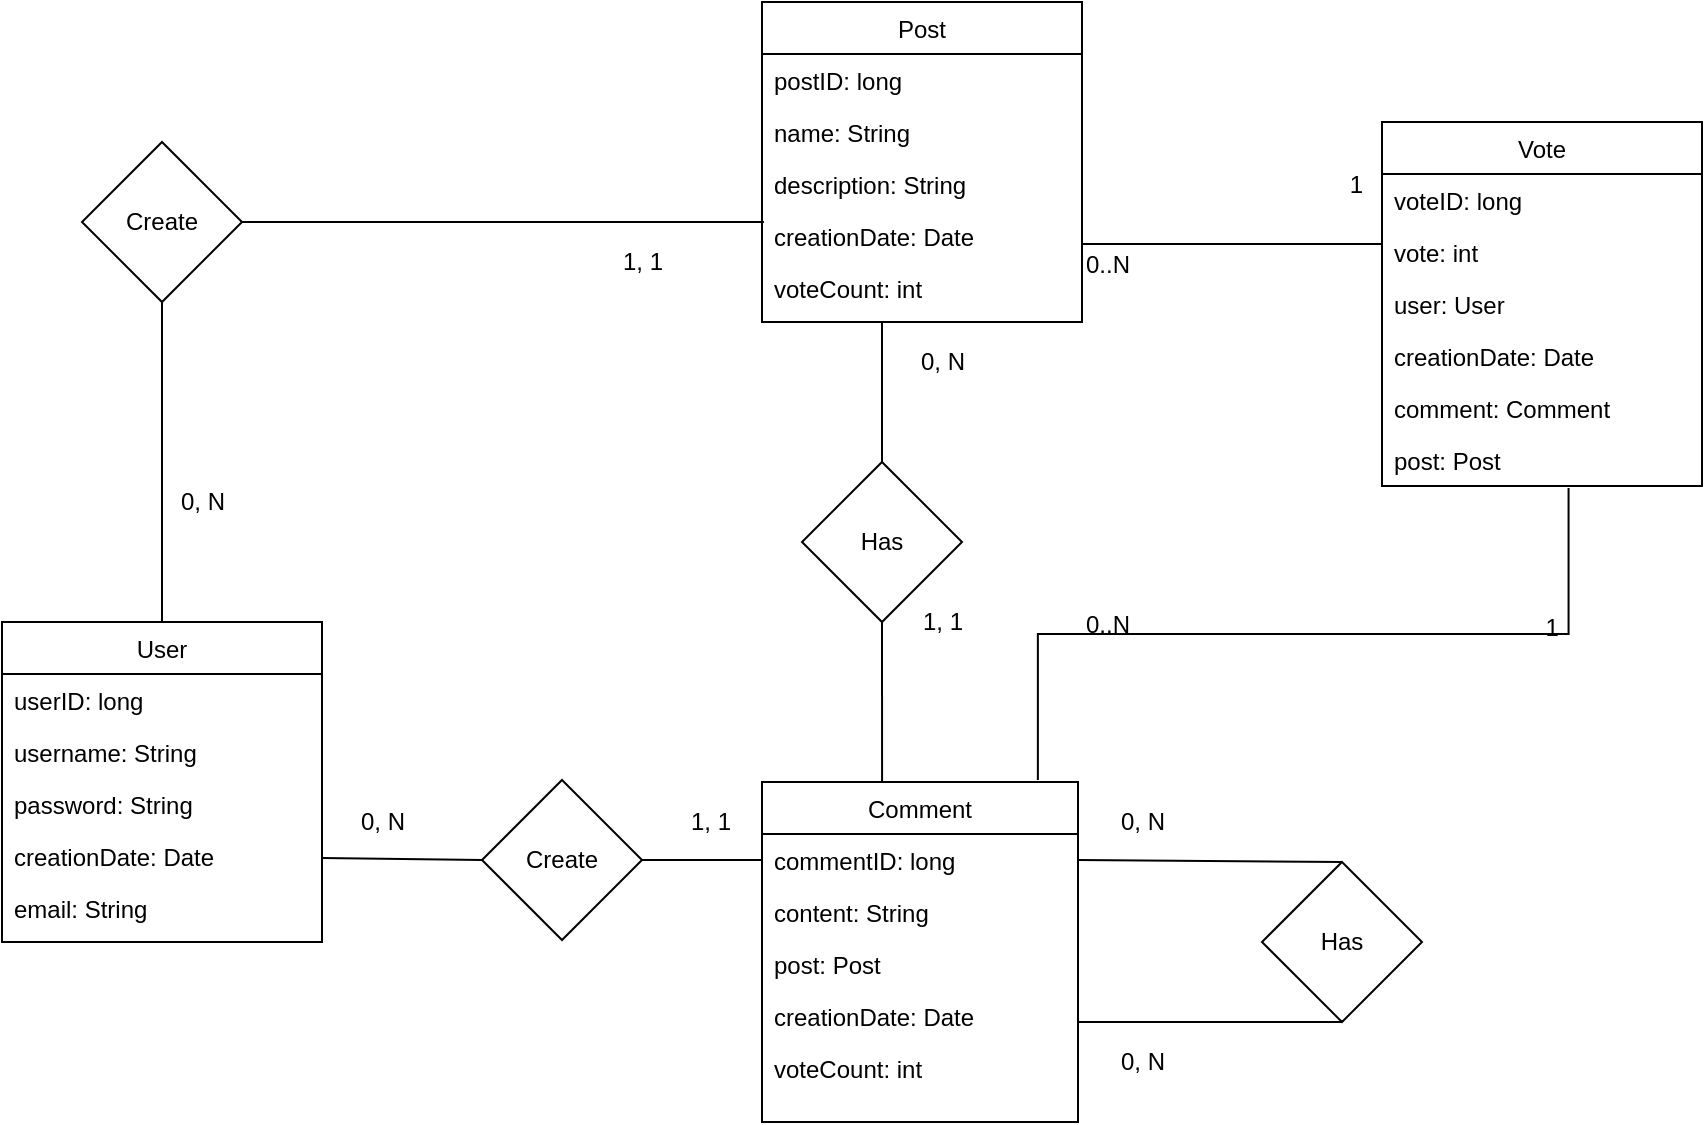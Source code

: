 <mxfile version="13.7.9" type="embed"><diagram id="C5RBs43oDa-KdzZeNtuy" name="Page-1"><mxGraphModel dx="821" dy="487" grid="1" gridSize="10" guides="1" tooltips="1" connect="1" arrows="1" fold="1" page="1" pageScale="1" pageWidth="827" pageHeight="1169" math="0" shadow="0"><root><mxCell id="WIyWlLk6GJQsqaUBKTNV-0"/><mxCell id="WIyWlLk6GJQsqaUBKTNV-1" parent="WIyWlLk6GJQsqaUBKTNV-0"/><mxCell id="7dbB2nxjPek2u6hRPhPS-47" value="" style="endArrow=none;shadow=0;strokeWidth=1;rounded=0;endFill=0;edgeStyle=elbowEdgeStyle;elbow=vertical;entryX=1;entryY=0.5;entryDx=0;entryDy=0;exitX=0;exitY=0.5;exitDx=0;exitDy=0;" parent="WIyWlLk6GJQsqaUBKTNV-1" source="7dbB2nxjPek2u6hRPhPS-40" target="zkfFHV4jXpPFQw0GAbJ--20" edge="1"><mxGeometry x="0.5" y="41" relative="1" as="geometry"><mxPoint x="508" y="258" as="sourcePoint"/><mxPoint x="508" y="350" as="targetPoint"/><mxPoint x="-40" y="32" as="offset"/></mxGeometry></mxCell><mxCell id="7dbB2nxjPek2u6hRPhPS-48" value="0..N" style="resizable=0;align=left;verticalAlign=bottom;labelBackgroundColor=none;fontSize=12;" parent="7dbB2nxjPek2u6hRPhPS-47" connectable="0" vertex="1"><mxGeometry x="-1" relative="1" as="geometry"><mxPoint x="-150" y="-11" as="offset"/></mxGeometry></mxCell><mxCell id="7dbB2nxjPek2u6hRPhPS-49" value="1" style="resizable=0;align=right;verticalAlign=bottom;labelBackgroundColor=none;fontSize=12;" parent="7dbB2nxjPek2u6hRPhPS-47" connectable="0" vertex="1"><mxGeometry x="1" relative="1" as="geometry"><mxPoint x="142" y="9" as="offset"/></mxGeometry></mxCell><mxCell id="7dbB2nxjPek2u6hRPhPS-72" value="" style="endArrow=none;shadow=0;strokeWidth=1;rounded=0;endFill=0;edgeStyle=elbowEdgeStyle;elbow=vertical;entryX=0.873;entryY=-0.006;entryDx=0;entryDy=0;exitX=0.583;exitY=1.038;exitDx=0;exitDy=0;entryPerimeter=0;exitPerimeter=0;" parent="WIyWlLk6GJQsqaUBKTNV-1" source="7dbB2nxjPek2u6hRPhPS-46" target="7dbB2nxjPek2u6hRPhPS-4" edge="1"><mxGeometry x="0.5" y="41" relative="1" as="geometry"><mxPoint x="740" y="171" as="sourcePoint"/><mxPoint x="588" y="141" as="targetPoint"/><mxPoint x="-40" y="32" as="offset"/></mxGeometry></mxCell><mxCell id="7dbB2nxjPek2u6hRPhPS-73" value="0..N" style="resizable=0;align=left;verticalAlign=bottom;labelBackgroundColor=none;fontSize=12;" parent="7dbB2nxjPek2u6hRPhPS-72" connectable="0" vertex="1"><mxGeometry x="-1" relative="1" as="geometry"><mxPoint x="-243.28" y="77.01" as="offset"/></mxGeometry></mxCell><mxCell id="7dbB2nxjPek2u6hRPhPS-74" value="1" style="resizable=0;align=right;verticalAlign=bottom;labelBackgroundColor=none;fontSize=12;" parent="7dbB2nxjPek2u6hRPhPS-72" connectable="0" vertex="1"><mxGeometry x="1" relative="1" as="geometry"><mxPoint x="262" y="-67.71" as="offset"/></mxGeometry></mxCell><mxCell id="7dbB2nxjPek2u6hRPhPS-37" value="Vote" style="swimlane;fontStyle=0;align=center;verticalAlign=top;childLayout=stackLayout;horizontal=1;startSize=26;horizontalStack=0;resizeParent=1;resizeLast=0;collapsible=1;marginBottom=0;rounded=0;shadow=0;strokeWidth=1;" parent="WIyWlLk6GJQsqaUBKTNV-1" vertex="1"><mxGeometry x="730" y="70" width="160" height="182" as="geometry"><mxRectangle x="550" y="140" width="160" height="26" as="alternateBounds"/></mxGeometry></mxCell><mxCell id="7dbB2nxjPek2u6hRPhPS-38" value="voteID: long" style="text;align=left;verticalAlign=top;spacingLeft=4;spacingRight=4;overflow=hidden;rotatable=0;points=[[0,0.5],[1,0.5]];portConstraint=eastwest;" parent="7dbB2nxjPek2u6hRPhPS-37" vertex="1"><mxGeometry y="26" width="160" height="26" as="geometry"/></mxCell><mxCell id="7dbB2nxjPek2u6hRPhPS-39" value="vote: int" style="text;align=left;verticalAlign=top;spacingLeft=4;spacingRight=4;overflow=hidden;rotatable=0;points=[[0,0.5],[1,0.5]];portConstraint=eastwest;rounded=0;shadow=0;html=0;" parent="7dbB2nxjPek2u6hRPhPS-37" vertex="1"><mxGeometry y="52" width="160" height="26" as="geometry"/></mxCell><mxCell id="7dbB2nxjPek2u6hRPhPS-40" value="user: User" style="text;align=left;verticalAlign=top;spacingLeft=4;spacingRight=4;overflow=hidden;rotatable=0;points=[[0,0.5],[1,0.5]];portConstraint=eastwest;rounded=0;shadow=0;html=0;" parent="7dbB2nxjPek2u6hRPhPS-37" vertex="1"><mxGeometry y="78" width="160" height="26" as="geometry"/></mxCell><mxCell id="7dbB2nxjPek2u6hRPhPS-41" value="creationDate: Date" style="text;align=left;verticalAlign=top;spacingLeft=4;spacingRight=4;overflow=hidden;rotatable=0;points=[[0,0.5],[1,0.5]];portConstraint=eastwest;rounded=0;shadow=0;html=0;" parent="7dbB2nxjPek2u6hRPhPS-37" vertex="1"><mxGeometry y="104" width="160" height="26" as="geometry"/></mxCell><mxCell id="7dbB2nxjPek2u6hRPhPS-45" value="comment: Comment" style="text;align=left;verticalAlign=top;spacingLeft=4;spacingRight=4;overflow=hidden;rotatable=0;points=[[0,0.5],[1,0.5]];portConstraint=eastwest;rounded=0;shadow=0;html=0;" parent="7dbB2nxjPek2u6hRPhPS-37" vertex="1"><mxGeometry y="130" width="160" height="26" as="geometry"/></mxCell><mxCell id="7dbB2nxjPek2u6hRPhPS-46" value="post: Post" style="text;align=left;verticalAlign=top;spacingLeft=4;spacingRight=4;overflow=hidden;rotatable=0;points=[[0,0.5],[1,0.5]];portConstraint=eastwest;rounded=0;shadow=0;html=0;" parent="7dbB2nxjPek2u6hRPhPS-37" vertex="1"><mxGeometry y="156" width="160" height="26" as="geometry"/></mxCell><mxCell id="0" value="Create" style="rhombus;whiteSpace=wrap;html=1;" vertex="1" parent="WIyWlLk6GJQsqaUBKTNV-1"><mxGeometry x="80" y="80" width="80" height="80" as="geometry"/></mxCell><mxCell id="3" value="" style="endArrow=none;html=1;entryX=0.5;entryY=1;entryDx=0;entryDy=0;exitX=0.5;exitY=0;exitDx=0;exitDy=0;" edge="1" parent="WIyWlLk6GJQsqaUBKTNV-1" source="7dbB2nxjPek2u6hRPhPS-18" target="0"><mxGeometry width="50" height="50" relative="1" as="geometry"><mxPoint x="90" y="260" as="sourcePoint"/><mxPoint x="140" y="210" as="targetPoint"/></mxGeometry></mxCell><mxCell id="4" value="" style="endArrow=none;html=1;exitX=1;exitY=0.5;exitDx=0;exitDy=0;entryX=0.006;entryY=0.231;entryDx=0;entryDy=0;entryPerimeter=0;" edge="1" parent="WIyWlLk6GJQsqaUBKTNV-1" source="0" target="7dbB2nxjPek2u6hRPhPS-2"><mxGeometry width="50" height="50" relative="1" as="geometry"><mxPoint x="230" y="200" as="sourcePoint"/><mxPoint x="400" y="100" as="targetPoint"/></mxGeometry></mxCell><mxCell id="5" value="0, N" style="text;html=1;align=center;verticalAlign=middle;resizable=0;points=[];autosize=1;" vertex="1" parent="WIyWlLk6GJQsqaUBKTNV-1"><mxGeometry x="120" y="250" width="40" height="20" as="geometry"/></mxCell><mxCell id="6" value="1, 1" style="text;html=1;align=center;verticalAlign=middle;resizable=0;points=[];autosize=1;" vertex="1" parent="WIyWlLk6GJQsqaUBKTNV-1"><mxGeometry x="340" y="130" width="40" height="20" as="geometry"/></mxCell><mxCell id="9" value="Create" style="rhombus;whiteSpace=wrap;html=1;" vertex="1" parent="WIyWlLk6GJQsqaUBKTNV-1"><mxGeometry x="280" y="399" width="80" height="80" as="geometry"/></mxCell><mxCell id="10" value="" style="endArrow=none;html=1;entryX=0;entryY=0.5;entryDx=0;entryDy=0;" edge="1" parent="WIyWlLk6GJQsqaUBKTNV-1" source="7dbB2nxjPek2u6hRPhPS-23" target="9"><mxGeometry width="50" height="50" relative="1" as="geometry"><mxPoint x="280" y="550" as="sourcePoint"/><mxPoint x="260" y="460" as="targetPoint"/></mxGeometry></mxCell><mxCell id="11" value="" style="endArrow=none;html=1;exitX=1;exitY=0.5;exitDx=0;exitDy=0;entryX=0;entryY=0.5;entryDx=0;entryDy=0;" edge="1" parent="WIyWlLk6GJQsqaUBKTNV-1" source="9" target="7dbB2nxjPek2u6hRPhPS-5"><mxGeometry width="50" height="50" relative="1" as="geometry"><mxPoint x="240" y="340" as="sourcePoint"/><mxPoint x="380" y="360" as="targetPoint"/></mxGeometry></mxCell><mxCell id="12" value="0, N" style="text;html=1;align=center;verticalAlign=middle;resizable=0;points=[];autosize=1;" vertex="1" parent="WIyWlLk6GJQsqaUBKTNV-1"><mxGeometry x="210" y="410" width="40" height="20" as="geometry"/></mxCell><mxCell id="13" value="1, 1" style="text;html=1;align=center;verticalAlign=middle;resizable=0;points=[];autosize=1;" vertex="1" parent="WIyWlLk6GJQsqaUBKTNV-1"><mxGeometry x="373.5" y="410" width="40" height="20" as="geometry"/></mxCell><mxCell id="14" value="Has" style="rhombus;whiteSpace=wrap;html=1;" vertex="1" parent="WIyWlLk6GJQsqaUBKTNV-1"><mxGeometry x="670" y="440" width="80" height="80" as="geometry"/></mxCell><mxCell id="15" value="Has" style="rhombus;whiteSpace=wrap;html=1;" vertex="1" parent="WIyWlLk6GJQsqaUBKTNV-1"><mxGeometry x="440" y="240" width="80" height="80" as="geometry"/></mxCell><mxCell id="zkfFHV4jXpPFQw0GAbJ--17" value="Post" style="swimlane;fontStyle=0;align=center;verticalAlign=top;childLayout=stackLayout;horizontal=1;startSize=26;horizontalStack=0;resizeParent=1;resizeLast=0;collapsible=1;marginBottom=0;rounded=0;shadow=0;strokeWidth=1;" parent="WIyWlLk6GJQsqaUBKTNV-1" vertex="1"><mxGeometry x="420" y="10" width="160" height="160" as="geometry"><mxRectangle x="550" y="140" width="160" height="26" as="alternateBounds"/></mxGeometry></mxCell><mxCell id="zkfFHV4jXpPFQw0GAbJ--18" value="postID: long" style="text;align=left;verticalAlign=top;spacingLeft=4;spacingRight=4;overflow=hidden;rotatable=0;points=[[0,0.5],[1,0.5]];portConstraint=eastwest;" parent="zkfFHV4jXpPFQw0GAbJ--17" vertex="1"><mxGeometry y="26" width="160" height="26" as="geometry"/></mxCell><mxCell id="zkfFHV4jXpPFQw0GAbJ--19" value="name: String" style="text;align=left;verticalAlign=top;spacingLeft=4;spacingRight=4;overflow=hidden;rotatable=0;points=[[0,0.5],[1,0.5]];portConstraint=eastwest;rounded=0;shadow=0;html=0;" parent="zkfFHV4jXpPFQw0GAbJ--17" vertex="1"><mxGeometry y="52" width="160" height="26" as="geometry"/></mxCell><mxCell id="zkfFHV4jXpPFQw0GAbJ--20" value="description: String" style="text;align=left;verticalAlign=top;spacingLeft=4;spacingRight=4;overflow=hidden;rotatable=0;points=[[0,0.5],[1,0.5]];portConstraint=eastwest;rounded=0;shadow=0;html=0;" parent="zkfFHV4jXpPFQw0GAbJ--17" vertex="1"><mxGeometry y="78" width="160" height="26" as="geometry"/></mxCell><mxCell id="7dbB2nxjPek2u6hRPhPS-2" value="creationDate: Date" style="text;align=left;verticalAlign=top;spacingLeft=4;spacingRight=4;overflow=hidden;rotatable=0;points=[[0,0.5],[1,0.5]];portConstraint=eastwest;rounded=0;shadow=0;html=0;" parent="zkfFHV4jXpPFQw0GAbJ--17" vertex="1"><mxGeometry y="104" width="160" height="26" as="geometry"/></mxCell><mxCell id="zkfFHV4jXpPFQw0GAbJ--22" value="voteCount: int" style="text;align=left;verticalAlign=top;spacingLeft=4;spacingRight=4;overflow=hidden;rotatable=0;points=[[0,0.5],[1,0.5]];portConstraint=eastwest;rounded=0;shadow=0;html=0;" parent="zkfFHV4jXpPFQw0GAbJ--17" vertex="1"><mxGeometry y="130" width="160" height="26" as="geometry"/></mxCell><mxCell id="16" value="" style="endArrow=none;html=1;exitX=0.5;exitY=0;exitDx=0;exitDy=0;" edge="1" parent="WIyWlLk6GJQsqaUBKTNV-1" source="15"><mxGeometry width="50" height="50" relative="1" as="geometry"><mxPoint x="540" y="230" as="sourcePoint"/><mxPoint x="480" y="170" as="targetPoint"/></mxGeometry></mxCell><mxCell id="17" value="" style="endArrow=none;html=1;entryX=0.5;entryY=1;entryDx=0;entryDy=0;exitX=0.38;exitY=0;exitDx=0;exitDy=0;exitPerimeter=0;" edge="1" parent="WIyWlLk6GJQsqaUBKTNV-1" source="7dbB2nxjPek2u6hRPhPS-4" target="15"><mxGeometry width="50" height="50" relative="1" as="geometry"><mxPoint x="410" y="300" as="sourcePoint"/><mxPoint x="390" y="280" as="targetPoint"/></mxGeometry></mxCell><mxCell id="18" value="0, N" style="text;html=1;align=center;verticalAlign=middle;resizable=0;points=[];autosize=1;" vertex="1" parent="WIyWlLk6GJQsqaUBKTNV-1"><mxGeometry x="490" y="180" width="40" height="20" as="geometry"/></mxCell><mxCell id="19" value="1, 1" style="text;html=1;align=center;verticalAlign=middle;resizable=0;points=[];autosize=1;" vertex="1" parent="WIyWlLk6GJQsqaUBKTNV-1"><mxGeometry x="490" y="310" width="40" height="20" as="geometry"/></mxCell><mxCell id="20" value="" style="endArrow=none;html=1;entryX=0.5;entryY=0;entryDx=0;entryDy=0;exitX=1;exitY=0.5;exitDx=0;exitDy=0;" edge="1" parent="WIyWlLk6GJQsqaUBKTNV-1" source="7dbB2nxjPek2u6hRPhPS-5" target="14"><mxGeometry width="50" height="50" relative="1" as="geometry"><mxPoint x="660" y="390" as="sourcePoint"/><mxPoint x="640" y="350" as="targetPoint"/></mxGeometry></mxCell><mxCell id="7dbB2nxjPek2u6hRPhPS-4" value="Comment" style="swimlane;fontStyle=0;align=center;verticalAlign=top;childLayout=stackLayout;horizontal=1;startSize=26;horizontalStack=0;resizeParent=1;resizeLast=0;collapsible=1;marginBottom=0;rounded=0;shadow=0;strokeWidth=1;" parent="WIyWlLk6GJQsqaUBKTNV-1" vertex="1"><mxGeometry x="420" y="400" width="158" height="170" as="geometry"><mxRectangle x="550" y="140" width="160" height="26" as="alternateBounds"/></mxGeometry></mxCell><mxCell id="7dbB2nxjPek2u6hRPhPS-5" value="commentID: long" style="text;align=left;verticalAlign=top;spacingLeft=4;spacingRight=4;overflow=hidden;rotatable=0;points=[[0,0.5],[1,0.5]];portConstraint=eastwest;" parent="7dbB2nxjPek2u6hRPhPS-4" vertex="1"><mxGeometry y="26" width="158" height="26" as="geometry"/></mxCell><mxCell id="7dbB2nxjPek2u6hRPhPS-6" value="content: String" style="text;align=left;verticalAlign=top;spacingLeft=4;spacingRight=4;overflow=hidden;rotatable=0;points=[[0,0.5],[1,0.5]];portConstraint=eastwest;rounded=0;shadow=0;html=0;" parent="7dbB2nxjPek2u6hRPhPS-4" vertex="1"><mxGeometry y="52" width="158" height="26" as="geometry"/></mxCell><mxCell id="7dbB2nxjPek2u6hRPhPS-7" value="post: Post" style="text;align=left;verticalAlign=top;spacingLeft=4;spacingRight=4;overflow=hidden;rotatable=0;points=[[0,0.5],[1,0.5]];portConstraint=eastwest;rounded=0;shadow=0;html=0;" parent="7dbB2nxjPek2u6hRPhPS-4" vertex="1"><mxGeometry y="78" width="158" height="26" as="geometry"/></mxCell><mxCell id="7dbB2nxjPek2u6hRPhPS-9" value="creationDate: Date" style="text;align=left;verticalAlign=top;spacingLeft=4;spacingRight=4;overflow=hidden;rotatable=0;points=[[0,0.5],[1,0.5]];portConstraint=eastwest;rounded=0;shadow=0;html=0;" parent="7dbB2nxjPek2u6hRPhPS-4" vertex="1"><mxGeometry y="104" width="158" height="26" as="geometry"/></mxCell><mxCell id="7dbB2nxjPek2u6hRPhPS-43" value="voteCount: int" style="text;align=left;verticalAlign=top;spacingLeft=4;spacingRight=4;overflow=hidden;rotatable=0;points=[[0,0.5],[1,0.5]];portConstraint=eastwest;rounded=0;shadow=0;html=0;" parent="7dbB2nxjPek2u6hRPhPS-4" vertex="1"><mxGeometry y="130" width="158" height="26" as="geometry"/></mxCell><mxCell id="7dbB2nxjPek2u6hRPhPS-18" value="User" style="swimlane;fontStyle=0;align=center;verticalAlign=top;childLayout=stackLayout;horizontal=1;startSize=26;horizontalStack=0;resizeParent=1;resizeLast=0;collapsible=1;marginBottom=0;rounded=0;shadow=0;strokeWidth=1;" parent="WIyWlLk6GJQsqaUBKTNV-1" vertex="1"><mxGeometry x="40" y="320" width="160" height="160" as="geometry"><mxRectangle x="550" y="140" width="160" height="26" as="alternateBounds"/></mxGeometry></mxCell><mxCell id="7dbB2nxjPek2u6hRPhPS-19" value="userID: long" style="text;align=left;verticalAlign=top;spacingLeft=4;spacingRight=4;overflow=hidden;rotatable=0;points=[[0,0.5],[1,0.5]];portConstraint=eastwest;" parent="7dbB2nxjPek2u6hRPhPS-18" vertex="1"><mxGeometry y="26" width="160" height="26" as="geometry"/></mxCell><mxCell id="7dbB2nxjPek2u6hRPhPS-20" value="username: String" style="text;align=left;verticalAlign=top;spacingLeft=4;spacingRight=4;overflow=hidden;rotatable=0;points=[[0,0.5],[1,0.5]];portConstraint=eastwest;rounded=0;shadow=0;html=0;" parent="7dbB2nxjPek2u6hRPhPS-18" vertex="1"><mxGeometry y="52" width="160" height="26" as="geometry"/></mxCell><mxCell id="7dbB2nxjPek2u6hRPhPS-21" value="password: String" style="text;align=left;verticalAlign=top;spacingLeft=4;spacingRight=4;overflow=hidden;rotatable=0;points=[[0,0.5],[1,0.5]];portConstraint=eastwest;rounded=0;shadow=0;html=0;" parent="7dbB2nxjPek2u6hRPhPS-18" vertex="1"><mxGeometry y="78" width="160" height="26" as="geometry"/></mxCell><mxCell id="7dbB2nxjPek2u6hRPhPS-23" value="creationDate: Date" style="text;align=left;verticalAlign=top;spacingLeft=4;spacingRight=4;overflow=hidden;rotatable=0;points=[[0,0.5],[1,0.5]];portConstraint=eastwest;rounded=0;shadow=0;html=0;" parent="7dbB2nxjPek2u6hRPhPS-18" vertex="1"><mxGeometry y="104" width="160" height="26" as="geometry"/></mxCell><mxCell id="7dbB2nxjPek2u6hRPhPS-25" value="email: String" style="text;align=left;verticalAlign=top;spacingLeft=4;spacingRight=4;overflow=hidden;rotatable=0;points=[[0,0.5],[1,0.5]];portConstraint=eastwest;rounded=0;shadow=0;html=0;" parent="7dbB2nxjPek2u6hRPhPS-18" vertex="1"><mxGeometry y="130" width="160" height="26" as="geometry"/></mxCell><mxCell id="21" value="" style="endArrow=none;html=1;entryX=0.5;entryY=1;entryDx=0;entryDy=0;" edge="1" parent="WIyWlLk6GJQsqaUBKTNV-1" target="14"><mxGeometry width="50" height="50" relative="1" as="geometry"><mxPoint x="578" y="520" as="sourcePoint"/><mxPoint x="690" y="600" as="targetPoint"/></mxGeometry></mxCell><mxCell id="22" value="0, N" style="text;html=1;align=center;verticalAlign=middle;resizable=0;points=[];autosize=1;" vertex="1" parent="WIyWlLk6GJQsqaUBKTNV-1"><mxGeometry x="590" y="410" width="40" height="20" as="geometry"/></mxCell><mxCell id="23" value="0, N" style="text;html=1;align=center;verticalAlign=middle;resizable=0;points=[];autosize=1;" vertex="1" parent="WIyWlLk6GJQsqaUBKTNV-1"><mxGeometry x="590" y="530" width="40" height="20" as="geometry"/></mxCell></root></mxGraphModel></diagram></mxfile>